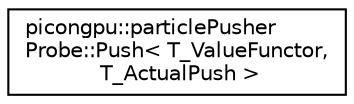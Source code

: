 digraph "Graphical Class Hierarchy"
{
 // LATEX_PDF_SIZE
  edge [fontname="Helvetica",fontsize="10",labelfontname="Helvetica",labelfontsize="10"];
  node [fontname="Helvetica",fontsize="10",shape=record];
  rankdir="LR";
  Node0 [label="picongpu::particlePusher\lProbe::Push\< T_ValueFunctor,\l T_ActualPush \>",height=0.2,width=0.4,color="black", fillcolor="white", style="filled",URL="$structpicongpu_1_1particle_pusher_probe_1_1_push.html",tooltip="Probe electro-magnetic fields and store the result with a particle."];
}
